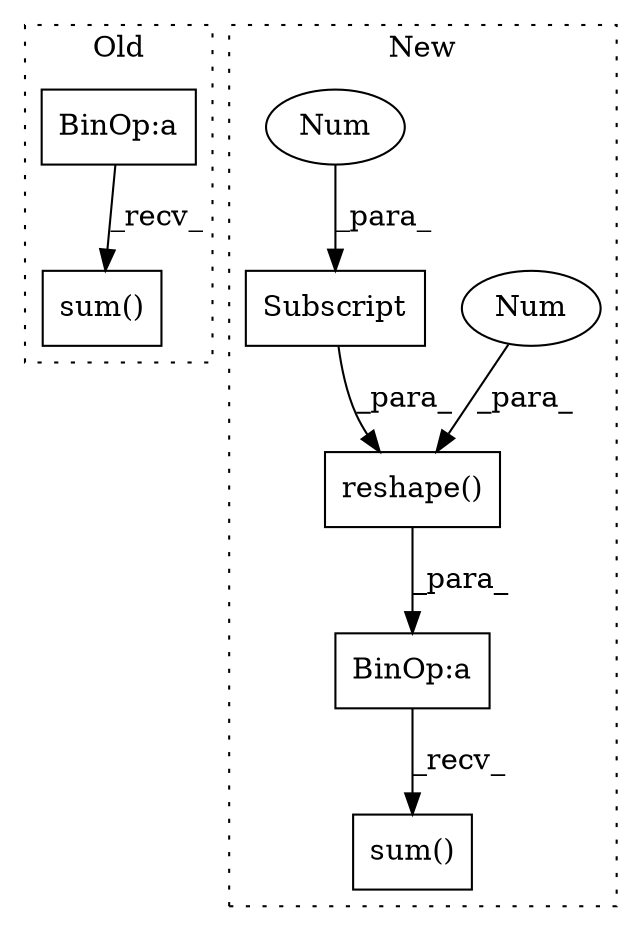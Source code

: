 digraph G {
subgraph cluster0 {
1 [label="sum()" a="75" s="13377" l="21" shape="box"];
3 [label="BinOp:a" a="82" s="13382" l="3" shape="box"];
label = "Old";
style="dotted";
}
subgraph cluster1 {
2 [label="reshape()" a="75" s="13501,13535" l="15,1" shape="box"];
4 [label="BinOp:a" a="82" s="13498" l="3" shape="box"];
5 [label="Subscript" a="63" s="13516,0" l="15,0" shape="box"];
6 [label="sum()" a="75" s="13493" l="50" shape="box"];
7 [label="Num" a="76" s="13533" l="2" shape="ellipse"];
8 [label="Num" a="76" s="13529" l="1" shape="ellipse"];
label = "New";
style="dotted";
}
2 -> 4 [label="_para_"];
3 -> 1 [label="_recv_"];
4 -> 6 [label="_recv_"];
5 -> 2 [label="_para_"];
7 -> 2 [label="_para_"];
8 -> 5 [label="_para_"];
}